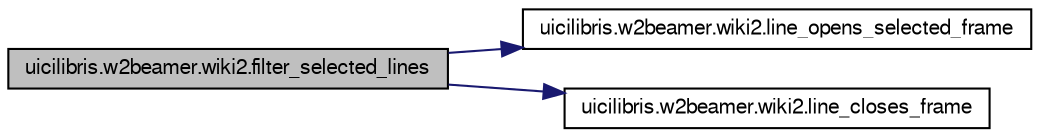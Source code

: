 digraph G
{
  edge [fontname="FreeSans",fontsize="10",labelfontname="FreeSans",labelfontsize="10"];
  node [fontname="FreeSans",fontsize="10",shape=record];
  rankdir="LR";
  Node1 [label="uicilibris.w2beamer.wiki2.filter_selected_lines",height=0.2,width=0.4,color="black", fillcolor="grey75", style="filled" fontcolor="black"];
  Node1 -> Node2 [color="midnightblue",fontsize="10",style="solid",fontname="FreeSans"];
  Node2 [label="uicilibris.w2beamer.wiki2.line_opens_selected_frame",height=0.2,width=0.4,color="black", fillcolor="white", style="filled",URL="$classuicilibris_1_1w2beamer_1_1wiki2.html#abdb2ad16c119a59eb3d838479cd0db22"];
  Node1 -> Node3 [color="midnightblue",fontsize="10",style="solid",fontname="FreeSans"];
  Node3 [label="uicilibris.w2beamer.wiki2.line_closes_frame",height=0.2,width=0.4,color="black", fillcolor="white", style="filled",URL="$classuicilibris_1_1w2beamer_1_1wiki2.html#ae866f3fb49a8c3c476ae5c51bd3c282f"];
}
